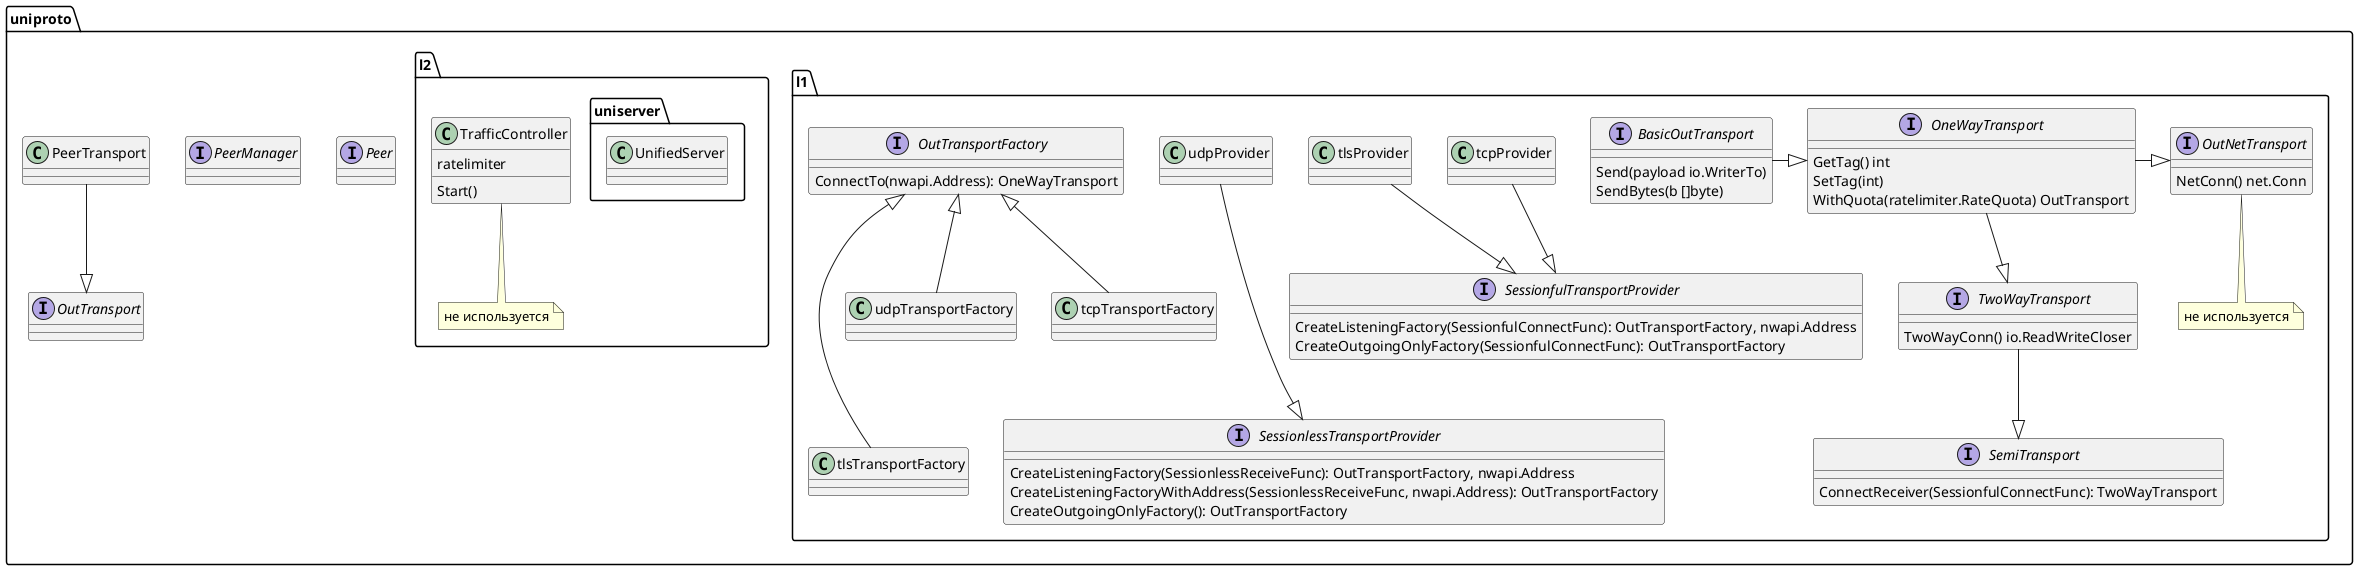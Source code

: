 @startuml

package uniproto {
package l1 {


    interface SessionfulTransportProvider {
        CreateListeningFactory(SessionfulConnectFunc): OutTransportFactory, nwapi.Address
        CreateOutgoingOnlyFactory(SessionfulConnectFunc): OutTransportFactory
    }
    tcpProvider --|> SessionfulTransportProvider
    tlsProvider --|> SessionfulTransportProvider
    interface SessionlessTransportProvider {
        CreateListeningFactory(SessionlessReceiveFunc): OutTransportFactory, nwapi.Address
        CreateListeningFactoryWithAddress(SessionlessReceiveFunc, nwapi.Address): OutTransportFactory
        CreateOutgoingOnlyFactory(): OutTransportFactory
    }
    udpProvider ---|> SessionlessTransportProvider

    interface BasicOutTransport {
    	Send(payload io.WriterTo)
    	SendBytes(b []byte)
    }
    interface OneWayTransport {
        	GetTag() int
        	SetTag(int)
        	WithQuota(ratelimiter.RateQuota) OutTransport
    }
    BasicOutTransport -|> OneWayTransport
    interface TwoWayTransport {
        TwoWayConn() io.ReadWriteCloser
    }
    OneWayTransport --|> TwoWayTransport
    interface SemiTransport {
        ConnectReceiver(SessionfulConnectFunc): TwoWayTransport
    }
    TwoWayTransport --|> SemiTransport
    interface OutNetTransport {
    NetConn() net.Conn
    }
    OneWayTransport -|> OutNetTransport
    note bottom of OutNetTransport : не используется

    interface OutTransportFactory {
        ConnectTo(nwapi.Address): OneWayTransport
    }
    OutTransportFactory <|-- tcpTransportFactory
    OutTransportFactory <|--- tlsTransportFactory
    OutTransportFactory <|-- udpTransportFactory
}
package l2 {

    class TrafficController {
        ratelimiter
        Start()
    }
    note bottom of TrafficController : не используется

    package uniserver {
        class UnifiedServer
    }
}

interface Peer
interface PeerManager
interface OutTransport
PeerTransport --|> OutTransport




}
@enduml
